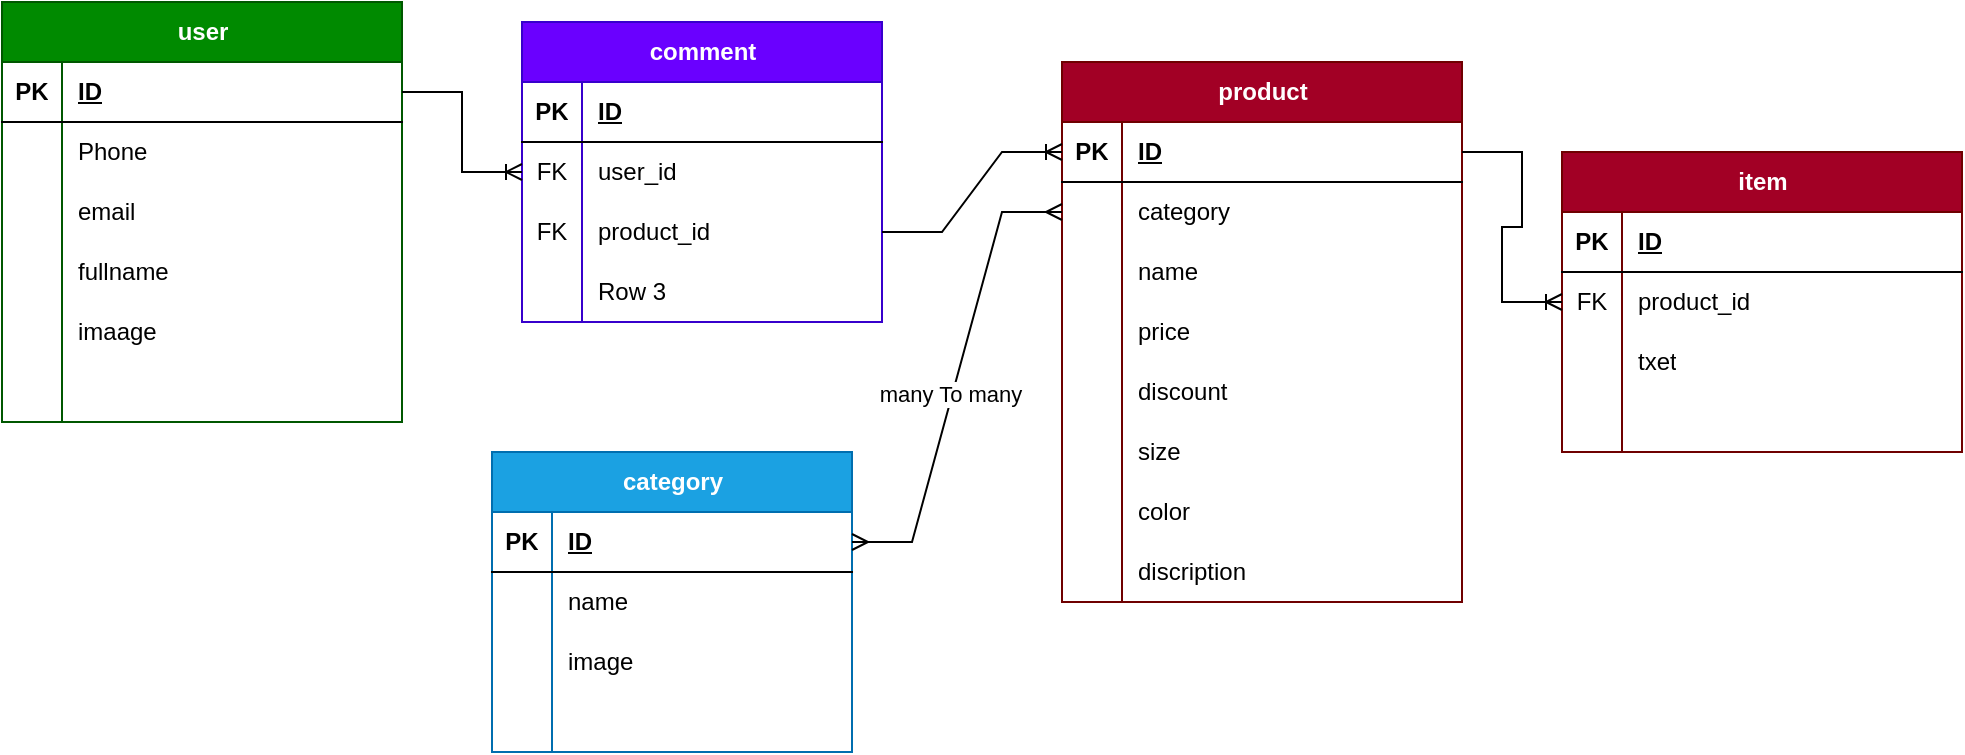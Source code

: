 <mxfile version="21.3.7" type="github">
  <diagram name="Page-1" id="_semj9I0r0QGSMiG7Ew7">
    <mxGraphModel dx="790" dy="708" grid="1" gridSize="10" guides="1" tooltips="1" connect="1" arrows="1" fold="1" page="1" pageScale="1" pageWidth="850" pageHeight="1100" math="0" shadow="0">
      <root>
        <mxCell id="0" />
        <mxCell id="1" parent="0" />
        <mxCell id="1OlKrHcUoRKTb7KUL1Tw-11" value="user" style="shape=table;startSize=30;container=1;collapsible=1;childLayout=tableLayout;fixedRows=1;rowLines=0;fontStyle=1;align=center;resizeLast=1;html=1;fillColor=#008a00;fontColor=#ffffff;strokeColor=#005700;" vertex="1" parent="1">
          <mxGeometry width="200" height="210" as="geometry" />
        </mxCell>
        <mxCell id="1OlKrHcUoRKTb7KUL1Tw-12" value="" style="shape=tableRow;horizontal=0;startSize=0;swimlaneHead=0;swimlaneBody=0;fillColor=none;collapsible=0;dropTarget=0;points=[[0,0.5],[1,0.5]];portConstraint=eastwest;top=0;left=0;right=0;bottom=1;" vertex="1" parent="1OlKrHcUoRKTb7KUL1Tw-11">
          <mxGeometry y="30" width="200" height="30" as="geometry" />
        </mxCell>
        <mxCell id="1OlKrHcUoRKTb7KUL1Tw-13" value="PK" style="shape=partialRectangle;connectable=0;fillColor=none;top=0;left=0;bottom=0;right=0;fontStyle=1;overflow=hidden;whiteSpace=wrap;html=1;" vertex="1" parent="1OlKrHcUoRKTb7KUL1Tw-12">
          <mxGeometry width="30" height="30" as="geometry">
            <mxRectangle width="30" height="30" as="alternateBounds" />
          </mxGeometry>
        </mxCell>
        <mxCell id="1OlKrHcUoRKTb7KUL1Tw-14" value="ID" style="shape=partialRectangle;connectable=0;fillColor=none;top=0;left=0;bottom=0;right=0;align=left;spacingLeft=6;fontStyle=5;overflow=hidden;whiteSpace=wrap;html=1;" vertex="1" parent="1OlKrHcUoRKTb7KUL1Tw-12">
          <mxGeometry x="30" width="170" height="30" as="geometry">
            <mxRectangle width="170" height="30" as="alternateBounds" />
          </mxGeometry>
        </mxCell>
        <mxCell id="1OlKrHcUoRKTb7KUL1Tw-15" value="" style="shape=tableRow;horizontal=0;startSize=0;swimlaneHead=0;swimlaneBody=0;fillColor=none;collapsible=0;dropTarget=0;points=[[0,0.5],[1,0.5]];portConstraint=eastwest;top=0;left=0;right=0;bottom=0;" vertex="1" parent="1OlKrHcUoRKTb7KUL1Tw-11">
          <mxGeometry y="60" width="200" height="30" as="geometry" />
        </mxCell>
        <mxCell id="1OlKrHcUoRKTb7KUL1Tw-16" value="" style="shape=partialRectangle;connectable=0;fillColor=none;top=0;left=0;bottom=0;right=0;editable=1;overflow=hidden;whiteSpace=wrap;html=1;" vertex="1" parent="1OlKrHcUoRKTb7KUL1Tw-15">
          <mxGeometry width="30" height="30" as="geometry">
            <mxRectangle width="30" height="30" as="alternateBounds" />
          </mxGeometry>
        </mxCell>
        <mxCell id="1OlKrHcUoRKTb7KUL1Tw-17" value="Phone" style="shape=partialRectangle;connectable=0;fillColor=none;top=0;left=0;bottom=0;right=0;align=left;spacingLeft=6;overflow=hidden;whiteSpace=wrap;html=1;" vertex="1" parent="1OlKrHcUoRKTb7KUL1Tw-15">
          <mxGeometry x="30" width="170" height="30" as="geometry">
            <mxRectangle width="170" height="30" as="alternateBounds" />
          </mxGeometry>
        </mxCell>
        <mxCell id="1OlKrHcUoRKTb7KUL1Tw-18" value="" style="shape=tableRow;horizontal=0;startSize=0;swimlaneHead=0;swimlaneBody=0;fillColor=none;collapsible=0;dropTarget=0;points=[[0,0.5],[1,0.5]];portConstraint=eastwest;top=0;left=0;right=0;bottom=0;" vertex="1" parent="1OlKrHcUoRKTb7KUL1Tw-11">
          <mxGeometry y="90" width="200" height="30" as="geometry" />
        </mxCell>
        <mxCell id="1OlKrHcUoRKTb7KUL1Tw-19" value="" style="shape=partialRectangle;connectable=0;fillColor=none;top=0;left=0;bottom=0;right=0;editable=1;overflow=hidden;whiteSpace=wrap;html=1;" vertex="1" parent="1OlKrHcUoRKTb7KUL1Tw-18">
          <mxGeometry width="30" height="30" as="geometry">
            <mxRectangle width="30" height="30" as="alternateBounds" />
          </mxGeometry>
        </mxCell>
        <mxCell id="1OlKrHcUoRKTb7KUL1Tw-20" value="email" style="shape=partialRectangle;connectable=0;fillColor=none;top=0;left=0;bottom=0;right=0;align=left;spacingLeft=6;overflow=hidden;whiteSpace=wrap;html=1;" vertex="1" parent="1OlKrHcUoRKTb7KUL1Tw-18">
          <mxGeometry x="30" width="170" height="30" as="geometry">
            <mxRectangle width="170" height="30" as="alternateBounds" />
          </mxGeometry>
        </mxCell>
        <mxCell id="1OlKrHcUoRKTb7KUL1Tw-21" value="" style="shape=tableRow;horizontal=0;startSize=0;swimlaneHead=0;swimlaneBody=0;fillColor=none;collapsible=0;dropTarget=0;points=[[0,0.5],[1,0.5]];portConstraint=eastwest;top=0;left=0;right=0;bottom=0;" vertex="1" parent="1OlKrHcUoRKTb7KUL1Tw-11">
          <mxGeometry y="120" width="200" height="30" as="geometry" />
        </mxCell>
        <mxCell id="1OlKrHcUoRKTb7KUL1Tw-22" value="" style="shape=partialRectangle;connectable=0;fillColor=none;top=0;left=0;bottom=0;right=0;editable=1;overflow=hidden;whiteSpace=wrap;html=1;" vertex="1" parent="1OlKrHcUoRKTb7KUL1Tw-21">
          <mxGeometry width="30" height="30" as="geometry">
            <mxRectangle width="30" height="30" as="alternateBounds" />
          </mxGeometry>
        </mxCell>
        <mxCell id="1OlKrHcUoRKTb7KUL1Tw-23" value="&lt;div&gt;fullname&lt;/div&gt;" style="shape=partialRectangle;connectable=0;fillColor=none;top=0;left=0;bottom=0;right=0;align=left;spacingLeft=6;overflow=hidden;whiteSpace=wrap;html=1;" vertex="1" parent="1OlKrHcUoRKTb7KUL1Tw-21">
          <mxGeometry x="30" width="170" height="30" as="geometry">
            <mxRectangle width="170" height="30" as="alternateBounds" />
          </mxGeometry>
        </mxCell>
        <mxCell id="1OlKrHcUoRKTb7KUL1Tw-24" value="" style="shape=tableRow;horizontal=0;startSize=0;swimlaneHead=0;swimlaneBody=0;fillColor=none;collapsible=0;dropTarget=0;points=[[0,0.5],[1,0.5]];portConstraint=eastwest;top=0;left=0;right=0;bottom=0;" vertex="1" parent="1OlKrHcUoRKTb7KUL1Tw-11">
          <mxGeometry y="150" width="200" height="30" as="geometry" />
        </mxCell>
        <mxCell id="1OlKrHcUoRKTb7KUL1Tw-25" value="" style="shape=partialRectangle;connectable=0;fillColor=none;top=0;left=0;bottom=0;right=0;editable=1;overflow=hidden;whiteSpace=wrap;html=1;" vertex="1" parent="1OlKrHcUoRKTb7KUL1Tw-24">
          <mxGeometry width="30" height="30" as="geometry">
            <mxRectangle width="30" height="30" as="alternateBounds" />
          </mxGeometry>
        </mxCell>
        <mxCell id="1OlKrHcUoRKTb7KUL1Tw-26" value="imaage" style="shape=partialRectangle;connectable=0;fillColor=none;top=0;left=0;bottom=0;right=0;align=left;spacingLeft=6;overflow=hidden;whiteSpace=wrap;html=1;" vertex="1" parent="1OlKrHcUoRKTb7KUL1Tw-24">
          <mxGeometry x="30" width="170" height="30" as="geometry">
            <mxRectangle width="170" height="30" as="alternateBounds" />
          </mxGeometry>
        </mxCell>
        <mxCell id="1OlKrHcUoRKTb7KUL1Tw-27" value="" style="shape=tableRow;horizontal=0;startSize=0;swimlaneHead=0;swimlaneBody=0;fillColor=none;collapsible=0;dropTarget=0;points=[[0,0.5],[1,0.5]];portConstraint=eastwest;top=0;left=0;right=0;bottom=0;" vertex="1" parent="1OlKrHcUoRKTb7KUL1Tw-11">
          <mxGeometry y="180" width="200" height="30" as="geometry" />
        </mxCell>
        <mxCell id="1OlKrHcUoRKTb7KUL1Tw-28" value="" style="shape=partialRectangle;connectable=0;fillColor=none;top=0;left=0;bottom=0;right=0;editable=1;overflow=hidden;whiteSpace=wrap;html=1;" vertex="1" parent="1OlKrHcUoRKTb7KUL1Tw-27">
          <mxGeometry width="30" height="30" as="geometry">
            <mxRectangle width="30" height="30" as="alternateBounds" />
          </mxGeometry>
        </mxCell>
        <mxCell id="1OlKrHcUoRKTb7KUL1Tw-29" value="" style="shape=partialRectangle;connectable=0;fillColor=none;top=0;left=0;bottom=0;right=0;align=left;spacingLeft=6;overflow=hidden;whiteSpace=wrap;html=1;" vertex="1" parent="1OlKrHcUoRKTb7KUL1Tw-27">
          <mxGeometry x="30" width="170" height="30" as="geometry">
            <mxRectangle width="170" height="30" as="alternateBounds" />
          </mxGeometry>
        </mxCell>
        <mxCell id="1OlKrHcUoRKTb7KUL1Tw-31" value="product" style="shape=table;startSize=30;container=1;collapsible=1;childLayout=tableLayout;fixedRows=1;rowLines=0;fontStyle=1;align=center;resizeLast=1;html=1;fillColor=#a20025;fontColor=#ffffff;strokeColor=#6F0000;" vertex="1" parent="1">
          <mxGeometry x="530" y="30" width="200" height="270" as="geometry" />
        </mxCell>
        <mxCell id="1OlKrHcUoRKTb7KUL1Tw-32" value="" style="shape=tableRow;horizontal=0;startSize=0;swimlaneHead=0;swimlaneBody=0;fillColor=none;collapsible=0;dropTarget=0;points=[[0,0.5],[1,0.5]];portConstraint=eastwest;top=0;left=0;right=0;bottom=1;" vertex="1" parent="1OlKrHcUoRKTb7KUL1Tw-31">
          <mxGeometry y="30" width="200" height="30" as="geometry" />
        </mxCell>
        <mxCell id="1OlKrHcUoRKTb7KUL1Tw-33" value="PK" style="shape=partialRectangle;connectable=0;fillColor=none;top=0;left=0;bottom=0;right=0;fontStyle=1;overflow=hidden;whiteSpace=wrap;html=1;" vertex="1" parent="1OlKrHcUoRKTb7KUL1Tw-32">
          <mxGeometry width="30" height="30" as="geometry">
            <mxRectangle width="30" height="30" as="alternateBounds" />
          </mxGeometry>
        </mxCell>
        <mxCell id="1OlKrHcUoRKTb7KUL1Tw-34" value="ID" style="shape=partialRectangle;connectable=0;fillColor=none;top=0;left=0;bottom=0;right=0;align=left;spacingLeft=6;fontStyle=5;overflow=hidden;whiteSpace=wrap;html=1;" vertex="1" parent="1OlKrHcUoRKTb7KUL1Tw-32">
          <mxGeometry x="30" width="170" height="30" as="geometry">
            <mxRectangle width="170" height="30" as="alternateBounds" />
          </mxGeometry>
        </mxCell>
        <mxCell id="1OlKrHcUoRKTb7KUL1Tw-116" value="" style="shape=tableRow;horizontal=0;startSize=0;swimlaneHead=0;swimlaneBody=0;fillColor=none;collapsible=0;dropTarget=0;points=[[0,0.5],[1,0.5]];portConstraint=eastwest;top=0;left=0;right=0;bottom=0;" vertex="1" parent="1OlKrHcUoRKTb7KUL1Tw-31">
          <mxGeometry y="60" width="200" height="30" as="geometry" />
        </mxCell>
        <mxCell id="1OlKrHcUoRKTb7KUL1Tw-117" value="" style="shape=partialRectangle;connectable=0;fillColor=none;top=0;left=0;bottom=0;right=0;editable=1;overflow=hidden;whiteSpace=wrap;html=1;" vertex="1" parent="1OlKrHcUoRKTb7KUL1Tw-116">
          <mxGeometry width="30" height="30" as="geometry">
            <mxRectangle width="30" height="30" as="alternateBounds" />
          </mxGeometry>
        </mxCell>
        <mxCell id="1OlKrHcUoRKTb7KUL1Tw-118" value="&lt;div&gt;category&lt;/div&gt;" style="shape=partialRectangle;connectable=0;fillColor=none;top=0;left=0;bottom=0;right=0;align=left;spacingLeft=6;overflow=hidden;whiteSpace=wrap;html=1;" vertex="1" parent="1OlKrHcUoRKTb7KUL1Tw-116">
          <mxGeometry x="30" width="170" height="30" as="geometry">
            <mxRectangle width="170" height="30" as="alternateBounds" />
          </mxGeometry>
        </mxCell>
        <mxCell id="1OlKrHcUoRKTb7KUL1Tw-35" value="" style="shape=tableRow;horizontal=0;startSize=0;swimlaneHead=0;swimlaneBody=0;fillColor=none;collapsible=0;dropTarget=0;points=[[0,0.5],[1,0.5]];portConstraint=eastwest;top=0;left=0;right=0;bottom=0;" vertex="1" parent="1OlKrHcUoRKTb7KUL1Tw-31">
          <mxGeometry y="90" width="200" height="30" as="geometry" />
        </mxCell>
        <mxCell id="1OlKrHcUoRKTb7KUL1Tw-36" value="" style="shape=partialRectangle;connectable=0;fillColor=none;top=0;left=0;bottom=0;right=0;editable=1;overflow=hidden;whiteSpace=wrap;html=1;" vertex="1" parent="1OlKrHcUoRKTb7KUL1Tw-35">
          <mxGeometry width="30" height="30" as="geometry">
            <mxRectangle width="30" height="30" as="alternateBounds" />
          </mxGeometry>
        </mxCell>
        <mxCell id="1OlKrHcUoRKTb7KUL1Tw-37" value="name" style="shape=partialRectangle;connectable=0;fillColor=none;top=0;left=0;bottom=0;right=0;align=left;spacingLeft=6;overflow=hidden;whiteSpace=wrap;html=1;" vertex="1" parent="1OlKrHcUoRKTb7KUL1Tw-35">
          <mxGeometry x="30" width="170" height="30" as="geometry">
            <mxRectangle width="170" height="30" as="alternateBounds" />
          </mxGeometry>
        </mxCell>
        <mxCell id="1OlKrHcUoRKTb7KUL1Tw-38" value="" style="shape=tableRow;horizontal=0;startSize=0;swimlaneHead=0;swimlaneBody=0;fillColor=none;collapsible=0;dropTarget=0;points=[[0,0.5],[1,0.5]];portConstraint=eastwest;top=0;left=0;right=0;bottom=0;" vertex="1" parent="1OlKrHcUoRKTb7KUL1Tw-31">
          <mxGeometry y="120" width="200" height="30" as="geometry" />
        </mxCell>
        <mxCell id="1OlKrHcUoRKTb7KUL1Tw-39" value="" style="shape=partialRectangle;connectable=0;fillColor=none;top=0;left=0;bottom=0;right=0;editable=1;overflow=hidden;whiteSpace=wrap;html=1;" vertex="1" parent="1OlKrHcUoRKTb7KUL1Tw-38">
          <mxGeometry width="30" height="30" as="geometry">
            <mxRectangle width="30" height="30" as="alternateBounds" />
          </mxGeometry>
        </mxCell>
        <mxCell id="1OlKrHcUoRKTb7KUL1Tw-40" value="price" style="shape=partialRectangle;connectable=0;fillColor=none;top=0;left=0;bottom=0;right=0;align=left;spacingLeft=6;overflow=hidden;whiteSpace=wrap;html=1;" vertex="1" parent="1OlKrHcUoRKTb7KUL1Tw-38">
          <mxGeometry x="30" width="170" height="30" as="geometry">
            <mxRectangle width="170" height="30" as="alternateBounds" />
          </mxGeometry>
        </mxCell>
        <mxCell id="1OlKrHcUoRKTb7KUL1Tw-47" value="" style="shape=tableRow;horizontal=0;startSize=0;swimlaneHead=0;swimlaneBody=0;fillColor=none;collapsible=0;dropTarget=0;points=[[0,0.5],[1,0.5]];portConstraint=eastwest;top=0;left=0;right=0;bottom=0;" vertex="1" parent="1OlKrHcUoRKTb7KUL1Tw-31">
          <mxGeometry y="150" width="200" height="30" as="geometry" />
        </mxCell>
        <mxCell id="1OlKrHcUoRKTb7KUL1Tw-48" value="" style="shape=partialRectangle;connectable=0;fillColor=none;top=0;left=0;bottom=0;right=0;editable=1;overflow=hidden;whiteSpace=wrap;html=1;" vertex="1" parent="1OlKrHcUoRKTb7KUL1Tw-47">
          <mxGeometry width="30" height="30" as="geometry">
            <mxRectangle width="30" height="30" as="alternateBounds" />
          </mxGeometry>
        </mxCell>
        <mxCell id="1OlKrHcUoRKTb7KUL1Tw-49" value="discount" style="shape=partialRectangle;connectable=0;fillColor=none;top=0;left=0;bottom=0;right=0;align=left;spacingLeft=6;overflow=hidden;whiteSpace=wrap;html=1;" vertex="1" parent="1OlKrHcUoRKTb7KUL1Tw-47">
          <mxGeometry x="30" width="170" height="30" as="geometry">
            <mxRectangle width="170" height="30" as="alternateBounds" />
          </mxGeometry>
        </mxCell>
        <mxCell id="1OlKrHcUoRKTb7KUL1Tw-41" value="" style="shape=tableRow;horizontal=0;startSize=0;swimlaneHead=0;swimlaneBody=0;fillColor=none;collapsible=0;dropTarget=0;points=[[0,0.5],[1,0.5]];portConstraint=eastwest;top=0;left=0;right=0;bottom=0;" vertex="1" parent="1OlKrHcUoRKTb7KUL1Tw-31">
          <mxGeometry y="180" width="200" height="30" as="geometry" />
        </mxCell>
        <mxCell id="1OlKrHcUoRKTb7KUL1Tw-42" value="" style="shape=partialRectangle;connectable=0;fillColor=none;top=0;left=0;bottom=0;right=0;editable=1;overflow=hidden;whiteSpace=wrap;html=1;" vertex="1" parent="1OlKrHcUoRKTb7KUL1Tw-41">
          <mxGeometry width="30" height="30" as="geometry">
            <mxRectangle width="30" height="30" as="alternateBounds" />
          </mxGeometry>
        </mxCell>
        <mxCell id="1OlKrHcUoRKTb7KUL1Tw-43" value="size" style="shape=partialRectangle;connectable=0;fillColor=none;top=0;left=0;bottom=0;right=0;align=left;spacingLeft=6;overflow=hidden;whiteSpace=wrap;html=1;" vertex="1" parent="1OlKrHcUoRKTb7KUL1Tw-41">
          <mxGeometry x="30" width="170" height="30" as="geometry">
            <mxRectangle width="170" height="30" as="alternateBounds" />
          </mxGeometry>
        </mxCell>
        <mxCell id="1OlKrHcUoRKTb7KUL1Tw-44" value="" style="shape=tableRow;horizontal=0;startSize=0;swimlaneHead=0;swimlaneBody=0;fillColor=none;collapsible=0;dropTarget=0;points=[[0,0.5],[1,0.5]];portConstraint=eastwest;top=0;left=0;right=0;bottom=0;" vertex="1" parent="1OlKrHcUoRKTb7KUL1Tw-31">
          <mxGeometry y="210" width="200" height="30" as="geometry" />
        </mxCell>
        <mxCell id="1OlKrHcUoRKTb7KUL1Tw-45" value="" style="shape=partialRectangle;connectable=0;fillColor=none;top=0;left=0;bottom=0;right=0;editable=1;overflow=hidden;whiteSpace=wrap;html=1;" vertex="1" parent="1OlKrHcUoRKTb7KUL1Tw-44">
          <mxGeometry width="30" height="30" as="geometry">
            <mxRectangle width="30" height="30" as="alternateBounds" />
          </mxGeometry>
        </mxCell>
        <mxCell id="1OlKrHcUoRKTb7KUL1Tw-46" value="color" style="shape=partialRectangle;connectable=0;fillColor=none;top=0;left=0;bottom=0;right=0;align=left;spacingLeft=6;overflow=hidden;whiteSpace=wrap;html=1;" vertex="1" parent="1OlKrHcUoRKTb7KUL1Tw-44">
          <mxGeometry x="30" width="170" height="30" as="geometry">
            <mxRectangle width="170" height="30" as="alternateBounds" />
          </mxGeometry>
        </mxCell>
        <mxCell id="1OlKrHcUoRKTb7KUL1Tw-69" value="" style="shape=tableRow;horizontal=0;startSize=0;swimlaneHead=0;swimlaneBody=0;fillColor=none;collapsible=0;dropTarget=0;points=[[0,0.5],[1,0.5]];portConstraint=eastwest;top=0;left=0;right=0;bottom=0;" vertex="1" parent="1OlKrHcUoRKTb7KUL1Tw-31">
          <mxGeometry y="240" width="200" height="30" as="geometry" />
        </mxCell>
        <mxCell id="1OlKrHcUoRKTb7KUL1Tw-70" value="" style="shape=partialRectangle;connectable=0;fillColor=none;top=0;left=0;bottom=0;right=0;editable=1;overflow=hidden;whiteSpace=wrap;html=1;" vertex="1" parent="1OlKrHcUoRKTb7KUL1Tw-69">
          <mxGeometry width="30" height="30" as="geometry">
            <mxRectangle width="30" height="30" as="alternateBounds" />
          </mxGeometry>
        </mxCell>
        <mxCell id="1OlKrHcUoRKTb7KUL1Tw-71" value="discription" style="shape=partialRectangle;connectable=0;fillColor=none;top=0;left=0;bottom=0;right=0;align=left;spacingLeft=6;overflow=hidden;whiteSpace=wrap;html=1;" vertex="1" parent="1OlKrHcUoRKTb7KUL1Tw-69">
          <mxGeometry x="30" width="170" height="30" as="geometry">
            <mxRectangle width="170" height="30" as="alternateBounds" />
          </mxGeometry>
        </mxCell>
        <mxCell id="1OlKrHcUoRKTb7KUL1Tw-72" value="item" style="shape=table;startSize=30;container=1;collapsible=1;childLayout=tableLayout;fixedRows=1;rowLines=0;fontStyle=1;align=center;resizeLast=1;html=1;fillColor=#a20025;fontColor=#ffffff;strokeColor=#6F0000;" vertex="1" parent="1">
          <mxGeometry x="780" y="75" width="200" height="150" as="geometry" />
        </mxCell>
        <mxCell id="1OlKrHcUoRKTb7KUL1Tw-73" value="" style="shape=tableRow;horizontal=0;startSize=0;swimlaneHead=0;swimlaneBody=0;fillColor=none;collapsible=0;dropTarget=0;points=[[0,0.5],[1,0.5]];portConstraint=eastwest;top=0;left=0;right=0;bottom=1;" vertex="1" parent="1OlKrHcUoRKTb7KUL1Tw-72">
          <mxGeometry y="30" width="200" height="30" as="geometry" />
        </mxCell>
        <mxCell id="1OlKrHcUoRKTb7KUL1Tw-74" value="PK" style="shape=partialRectangle;connectable=0;fillColor=none;top=0;left=0;bottom=0;right=0;fontStyle=1;overflow=hidden;whiteSpace=wrap;html=1;" vertex="1" parent="1OlKrHcUoRKTb7KUL1Tw-73">
          <mxGeometry width="30" height="30" as="geometry">
            <mxRectangle width="30" height="30" as="alternateBounds" />
          </mxGeometry>
        </mxCell>
        <mxCell id="1OlKrHcUoRKTb7KUL1Tw-75" value="ID" style="shape=partialRectangle;connectable=0;fillColor=none;top=0;left=0;bottom=0;right=0;align=left;spacingLeft=6;fontStyle=5;overflow=hidden;whiteSpace=wrap;html=1;" vertex="1" parent="1OlKrHcUoRKTb7KUL1Tw-73">
          <mxGeometry x="30" width="170" height="30" as="geometry">
            <mxRectangle width="170" height="30" as="alternateBounds" />
          </mxGeometry>
        </mxCell>
        <mxCell id="1OlKrHcUoRKTb7KUL1Tw-76" value="" style="shape=tableRow;horizontal=0;startSize=0;swimlaneHead=0;swimlaneBody=0;fillColor=none;collapsible=0;dropTarget=0;points=[[0,0.5],[1,0.5]];portConstraint=eastwest;top=0;left=0;right=0;bottom=0;" vertex="1" parent="1OlKrHcUoRKTb7KUL1Tw-72">
          <mxGeometry y="60" width="200" height="30" as="geometry" />
        </mxCell>
        <mxCell id="1OlKrHcUoRKTb7KUL1Tw-77" value="FK" style="shape=partialRectangle;connectable=0;fillColor=none;top=0;left=0;bottom=0;right=0;editable=1;overflow=hidden;whiteSpace=wrap;html=1;" vertex="1" parent="1OlKrHcUoRKTb7KUL1Tw-76">
          <mxGeometry width="30" height="30" as="geometry">
            <mxRectangle width="30" height="30" as="alternateBounds" />
          </mxGeometry>
        </mxCell>
        <mxCell id="1OlKrHcUoRKTb7KUL1Tw-78" value="product_id" style="shape=partialRectangle;connectable=0;fillColor=none;top=0;left=0;bottom=0;right=0;align=left;spacingLeft=6;overflow=hidden;whiteSpace=wrap;html=1;" vertex="1" parent="1OlKrHcUoRKTb7KUL1Tw-76">
          <mxGeometry x="30" width="170" height="30" as="geometry">
            <mxRectangle width="170" height="30" as="alternateBounds" />
          </mxGeometry>
        </mxCell>
        <mxCell id="1OlKrHcUoRKTb7KUL1Tw-79" value="" style="shape=tableRow;horizontal=0;startSize=0;swimlaneHead=0;swimlaneBody=0;fillColor=none;collapsible=0;dropTarget=0;points=[[0,0.5],[1,0.5]];portConstraint=eastwest;top=0;left=0;right=0;bottom=0;" vertex="1" parent="1OlKrHcUoRKTb7KUL1Tw-72">
          <mxGeometry y="90" width="200" height="30" as="geometry" />
        </mxCell>
        <mxCell id="1OlKrHcUoRKTb7KUL1Tw-80" value="" style="shape=partialRectangle;connectable=0;fillColor=none;top=0;left=0;bottom=0;right=0;editable=1;overflow=hidden;whiteSpace=wrap;html=1;" vertex="1" parent="1OlKrHcUoRKTb7KUL1Tw-79">
          <mxGeometry width="30" height="30" as="geometry">
            <mxRectangle width="30" height="30" as="alternateBounds" />
          </mxGeometry>
        </mxCell>
        <mxCell id="1OlKrHcUoRKTb7KUL1Tw-81" value="&lt;div&gt;txet&lt;/div&gt;" style="shape=partialRectangle;connectable=0;fillColor=none;top=0;left=0;bottom=0;right=0;align=left;spacingLeft=6;overflow=hidden;whiteSpace=wrap;html=1;" vertex="1" parent="1OlKrHcUoRKTb7KUL1Tw-79">
          <mxGeometry x="30" width="170" height="30" as="geometry">
            <mxRectangle width="170" height="30" as="alternateBounds" />
          </mxGeometry>
        </mxCell>
        <mxCell id="1OlKrHcUoRKTb7KUL1Tw-82" value="" style="shape=tableRow;horizontal=0;startSize=0;swimlaneHead=0;swimlaneBody=0;fillColor=none;collapsible=0;dropTarget=0;points=[[0,0.5],[1,0.5]];portConstraint=eastwest;top=0;left=0;right=0;bottom=0;" vertex="1" parent="1OlKrHcUoRKTb7KUL1Tw-72">
          <mxGeometry y="120" width="200" height="30" as="geometry" />
        </mxCell>
        <mxCell id="1OlKrHcUoRKTb7KUL1Tw-83" value="" style="shape=partialRectangle;connectable=0;fillColor=none;top=0;left=0;bottom=0;right=0;editable=1;overflow=hidden;whiteSpace=wrap;html=1;" vertex="1" parent="1OlKrHcUoRKTb7KUL1Tw-82">
          <mxGeometry width="30" height="30" as="geometry">
            <mxRectangle width="30" height="30" as="alternateBounds" />
          </mxGeometry>
        </mxCell>
        <mxCell id="1OlKrHcUoRKTb7KUL1Tw-84" value="" style="shape=partialRectangle;connectable=0;fillColor=none;top=0;left=0;bottom=0;right=0;align=left;spacingLeft=6;overflow=hidden;whiteSpace=wrap;html=1;" vertex="1" parent="1OlKrHcUoRKTb7KUL1Tw-82">
          <mxGeometry x="30" width="170" height="30" as="geometry">
            <mxRectangle width="170" height="30" as="alternateBounds" />
          </mxGeometry>
        </mxCell>
        <mxCell id="1OlKrHcUoRKTb7KUL1Tw-85" value="" style="edgeStyle=entityRelationEdgeStyle;fontSize=12;html=1;endArrow=ERoneToMany;rounded=0;entryX=0;entryY=0.5;entryDx=0;entryDy=0;exitX=1;exitY=0.5;exitDx=0;exitDy=0;" edge="1" parent="1" source="1OlKrHcUoRKTb7KUL1Tw-32" target="1OlKrHcUoRKTb7KUL1Tw-76">
          <mxGeometry width="100" height="100" relative="1" as="geometry">
            <mxPoint x="450" y="380" as="sourcePoint" />
            <mxPoint x="550" y="280" as="targetPoint" />
          </mxGeometry>
        </mxCell>
        <mxCell id="1OlKrHcUoRKTb7KUL1Tw-88" value="&lt;div&gt;comment&lt;/div&gt;" style="shape=table;startSize=30;container=1;collapsible=1;childLayout=tableLayout;fixedRows=1;rowLines=0;fontStyle=1;align=center;resizeLast=1;html=1;fillColor=#6a00ff;fontColor=#ffffff;strokeColor=#3700CC;" vertex="1" parent="1">
          <mxGeometry x="260" y="10" width="180" height="150" as="geometry" />
        </mxCell>
        <mxCell id="1OlKrHcUoRKTb7KUL1Tw-89" value="" style="shape=tableRow;horizontal=0;startSize=0;swimlaneHead=0;swimlaneBody=0;fillColor=none;collapsible=0;dropTarget=0;points=[[0,0.5],[1,0.5]];portConstraint=eastwest;top=0;left=0;right=0;bottom=1;" vertex="1" parent="1OlKrHcUoRKTb7KUL1Tw-88">
          <mxGeometry y="30" width="180" height="30" as="geometry" />
        </mxCell>
        <mxCell id="1OlKrHcUoRKTb7KUL1Tw-90" value="PK" style="shape=partialRectangle;connectable=0;fillColor=none;top=0;left=0;bottom=0;right=0;fontStyle=1;overflow=hidden;whiteSpace=wrap;html=1;" vertex="1" parent="1OlKrHcUoRKTb7KUL1Tw-89">
          <mxGeometry width="30" height="30" as="geometry">
            <mxRectangle width="30" height="30" as="alternateBounds" />
          </mxGeometry>
        </mxCell>
        <mxCell id="1OlKrHcUoRKTb7KUL1Tw-91" value="ID" style="shape=partialRectangle;connectable=0;fillColor=none;top=0;left=0;bottom=0;right=0;align=left;spacingLeft=6;fontStyle=5;overflow=hidden;whiteSpace=wrap;html=1;" vertex="1" parent="1OlKrHcUoRKTb7KUL1Tw-89">
          <mxGeometry x="30" width="150" height="30" as="geometry">
            <mxRectangle width="150" height="30" as="alternateBounds" />
          </mxGeometry>
        </mxCell>
        <mxCell id="1OlKrHcUoRKTb7KUL1Tw-92" value="" style="shape=tableRow;horizontal=0;startSize=0;swimlaneHead=0;swimlaneBody=0;fillColor=none;collapsible=0;dropTarget=0;points=[[0,0.5],[1,0.5]];portConstraint=eastwest;top=0;left=0;right=0;bottom=0;" vertex="1" parent="1OlKrHcUoRKTb7KUL1Tw-88">
          <mxGeometry y="60" width="180" height="30" as="geometry" />
        </mxCell>
        <mxCell id="1OlKrHcUoRKTb7KUL1Tw-93" value="FK" style="shape=partialRectangle;connectable=0;fillColor=none;top=0;left=0;bottom=0;right=0;editable=1;overflow=hidden;whiteSpace=wrap;html=1;" vertex="1" parent="1OlKrHcUoRKTb7KUL1Tw-92">
          <mxGeometry width="30" height="30" as="geometry">
            <mxRectangle width="30" height="30" as="alternateBounds" />
          </mxGeometry>
        </mxCell>
        <mxCell id="1OlKrHcUoRKTb7KUL1Tw-94" value="user_id" style="shape=partialRectangle;connectable=0;fillColor=none;top=0;left=0;bottom=0;right=0;align=left;spacingLeft=6;overflow=hidden;whiteSpace=wrap;html=1;" vertex="1" parent="1OlKrHcUoRKTb7KUL1Tw-92">
          <mxGeometry x="30" width="150" height="30" as="geometry">
            <mxRectangle width="150" height="30" as="alternateBounds" />
          </mxGeometry>
        </mxCell>
        <mxCell id="1OlKrHcUoRKTb7KUL1Tw-95" value="" style="shape=tableRow;horizontal=0;startSize=0;swimlaneHead=0;swimlaneBody=0;fillColor=none;collapsible=0;dropTarget=0;points=[[0,0.5],[1,0.5]];portConstraint=eastwest;top=0;left=0;right=0;bottom=0;" vertex="1" parent="1OlKrHcUoRKTb7KUL1Tw-88">
          <mxGeometry y="90" width="180" height="30" as="geometry" />
        </mxCell>
        <mxCell id="1OlKrHcUoRKTb7KUL1Tw-96" value="FK" style="shape=partialRectangle;connectable=0;fillColor=none;top=0;left=0;bottom=0;right=0;editable=1;overflow=hidden;whiteSpace=wrap;html=1;" vertex="1" parent="1OlKrHcUoRKTb7KUL1Tw-95">
          <mxGeometry width="30" height="30" as="geometry">
            <mxRectangle width="30" height="30" as="alternateBounds" />
          </mxGeometry>
        </mxCell>
        <mxCell id="1OlKrHcUoRKTb7KUL1Tw-97" value="&lt;div&gt;product_id&lt;/div&gt;" style="shape=partialRectangle;connectable=0;fillColor=none;top=0;left=0;bottom=0;right=0;align=left;spacingLeft=6;overflow=hidden;whiteSpace=wrap;html=1;" vertex="1" parent="1OlKrHcUoRKTb7KUL1Tw-95">
          <mxGeometry x="30" width="150" height="30" as="geometry">
            <mxRectangle width="150" height="30" as="alternateBounds" />
          </mxGeometry>
        </mxCell>
        <mxCell id="1OlKrHcUoRKTb7KUL1Tw-98" value="" style="shape=tableRow;horizontal=0;startSize=0;swimlaneHead=0;swimlaneBody=0;fillColor=none;collapsible=0;dropTarget=0;points=[[0,0.5],[1,0.5]];portConstraint=eastwest;top=0;left=0;right=0;bottom=0;" vertex="1" parent="1OlKrHcUoRKTb7KUL1Tw-88">
          <mxGeometry y="120" width="180" height="30" as="geometry" />
        </mxCell>
        <mxCell id="1OlKrHcUoRKTb7KUL1Tw-99" value="" style="shape=partialRectangle;connectable=0;fillColor=none;top=0;left=0;bottom=0;right=0;editable=1;overflow=hidden;whiteSpace=wrap;html=1;" vertex="1" parent="1OlKrHcUoRKTb7KUL1Tw-98">
          <mxGeometry width="30" height="30" as="geometry">
            <mxRectangle width="30" height="30" as="alternateBounds" />
          </mxGeometry>
        </mxCell>
        <mxCell id="1OlKrHcUoRKTb7KUL1Tw-100" value="Row 3" style="shape=partialRectangle;connectable=0;fillColor=none;top=0;left=0;bottom=0;right=0;align=left;spacingLeft=6;overflow=hidden;whiteSpace=wrap;html=1;" vertex="1" parent="1OlKrHcUoRKTb7KUL1Tw-98">
          <mxGeometry x="30" width="150" height="30" as="geometry">
            <mxRectangle width="150" height="30" as="alternateBounds" />
          </mxGeometry>
        </mxCell>
        <mxCell id="1OlKrHcUoRKTb7KUL1Tw-101" value="" style="edgeStyle=entityRelationEdgeStyle;fontSize=12;html=1;endArrow=ERoneToMany;rounded=0;exitX=1;exitY=0.5;exitDx=0;exitDy=0;entryX=0;entryY=0.5;entryDx=0;entryDy=0;" edge="1" parent="1" source="1OlKrHcUoRKTb7KUL1Tw-12" target="1OlKrHcUoRKTb7KUL1Tw-88">
          <mxGeometry width="100" height="100" relative="1" as="geometry">
            <mxPoint x="230" y="10" as="sourcePoint" />
            <mxPoint x="40" y="350" as="targetPoint" />
          </mxGeometry>
        </mxCell>
        <mxCell id="1OlKrHcUoRKTb7KUL1Tw-102" value="" style="edgeStyle=entityRelationEdgeStyle;fontSize=12;html=1;endArrow=ERoneToMany;rounded=0;entryX=0;entryY=0.5;entryDx=0;entryDy=0;" edge="1" parent="1" source="1OlKrHcUoRKTb7KUL1Tw-95" target="1OlKrHcUoRKTb7KUL1Tw-32">
          <mxGeometry width="100" height="100" relative="1" as="geometry">
            <mxPoint x="540" y="410" as="sourcePoint" />
            <mxPoint x="560" y="280" as="targetPoint" />
          </mxGeometry>
        </mxCell>
        <mxCell id="1OlKrHcUoRKTb7KUL1Tw-103" value="category" style="shape=table;startSize=30;container=1;collapsible=1;childLayout=tableLayout;fixedRows=1;rowLines=0;fontStyle=1;align=center;resizeLast=1;html=1;fillColor=#1ba1e2;fontColor=#ffffff;strokeColor=#006EAF;" vertex="1" parent="1">
          <mxGeometry x="245" y="225" width="180" height="150" as="geometry" />
        </mxCell>
        <mxCell id="1OlKrHcUoRKTb7KUL1Tw-104" value="" style="shape=tableRow;horizontal=0;startSize=0;swimlaneHead=0;swimlaneBody=0;fillColor=none;collapsible=0;dropTarget=0;points=[[0,0.5],[1,0.5]];portConstraint=eastwest;top=0;left=0;right=0;bottom=1;" vertex="1" parent="1OlKrHcUoRKTb7KUL1Tw-103">
          <mxGeometry y="30" width="180" height="30" as="geometry" />
        </mxCell>
        <mxCell id="1OlKrHcUoRKTb7KUL1Tw-105" value="PK" style="shape=partialRectangle;connectable=0;fillColor=none;top=0;left=0;bottom=0;right=0;fontStyle=1;overflow=hidden;whiteSpace=wrap;html=1;" vertex="1" parent="1OlKrHcUoRKTb7KUL1Tw-104">
          <mxGeometry width="30" height="30" as="geometry">
            <mxRectangle width="30" height="30" as="alternateBounds" />
          </mxGeometry>
        </mxCell>
        <mxCell id="1OlKrHcUoRKTb7KUL1Tw-106" value="ID" style="shape=partialRectangle;connectable=0;fillColor=none;top=0;left=0;bottom=0;right=0;align=left;spacingLeft=6;fontStyle=5;overflow=hidden;whiteSpace=wrap;html=1;" vertex="1" parent="1OlKrHcUoRKTb7KUL1Tw-104">
          <mxGeometry x="30" width="150" height="30" as="geometry">
            <mxRectangle width="150" height="30" as="alternateBounds" />
          </mxGeometry>
        </mxCell>
        <mxCell id="1OlKrHcUoRKTb7KUL1Tw-107" value="" style="shape=tableRow;horizontal=0;startSize=0;swimlaneHead=0;swimlaneBody=0;fillColor=none;collapsible=0;dropTarget=0;points=[[0,0.5],[1,0.5]];portConstraint=eastwest;top=0;left=0;right=0;bottom=0;" vertex="1" parent="1OlKrHcUoRKTb7KUL1Tw-103">
          <mxGeometry y="60" width="180" height="30" as="geometry" />
        </mxCell>
        <mxCell id="1OlKrHcUoRKTb7KUL1Tw-108" value="" style="shape=partialRectangle;connectable=0;fillColor=none;top=0;left=0;bottom=0;right=0;editable=1;overflow=hidden;whiteSpace=wrap;html=1;" vertex="1" parent="1OlKrHcUoRKTb7KUL1Tw-107">
          <mxGeometry width="30" height="30" as="geometry">
            <mxRectangle width="30" height="30" as="alternateBounds" />
          </mxGeometry>
        </mxCell>
        <mxCell id="1OlKrHcUoRKTb7KUL1Tw-109" value="name" style="shape=partialRectangle;connectable=0;fillColor=none;top=0;left=0;bottom=0;right=0;align=left;spacingLeft=6;overflow=hidden;whiteSpace=wrap;html=1;" vertex="1" parent="1OlKrHcUoRKTb7KUL1Tw-107">
          <mxGeometry x="30" width="150" height="30" as="geometry">
            <mxRectangle width="150" height="30" as="alternateBounds" />
          </mxGeometry>
        </mxCell>
        <mxCell id="1OlKrHcUoRKTb7KUL1Tw-110" value="" style="shape=tableRow;horizontal=0;startSize=0;swimlaneHead=0;swimlaneBody=0;fillColor=none;collapsible=0;dropTarget=0;points=[[0,0.5],[1,0.5]];portConstraint=eastwest;top=0;left=0;right=0;bottom=0;" vertex="1" parent="1OlKrHcUoRKTb7KUL1Tw-103">
          <mxGeometry y="90" width="180" height="30" as="geometry" />
        </mxCell>
        <mxCell id="1OlKrHcUoRKTb7KUL1Tw-111" value="" style="shape=partialRectangle;connectable=0;fillColor=none;top=0;left=0;bottom=0;right=0;editable=1;overflow=hidden;whiteSpace=wrap;html=1;" vertex="1" parent="1OlKrHcUoRKTb7KUL1Tw-110">
          <mxGeometry width="30" height="30" as="geometry">
            <mxRectangle width="30" height="30" as="alternateBounds" />
          </mxGeometry>
        </mxCell>
        <mxCell id="1OlKrHcUoRKTb7KUL1Tw-112" value="image" style="shape=partialRectangle;connectable=0;fillColor=none;top=0;left=0;bottom=0;right=0;align=left;spacingLeft=6;overflow=hidden;whiteSpace=wrap;html=1;" vertex="1" parent="1OlKrHcUoRKTb7KUL1Tw-110">
          <mxGeometry x="30" width="150" height="30" as="geometry">
            <mxRectangle width="150" height="30" as="alternateBounds" />
          </mxGeometry>
        </mxCell>
        <mxCell id="1OlKrHcUoRKTb7KUL1Tw-113" value="" style="shape=tableRow;horizontal=0;startSize=0;swimlaneHead=0;swimlaneBody=0;fillColor=none;collapsible=0;dropTarget=0;points=[[0,0.5],[1,0.5]];portConstraint=eastwest;top=0;left=0;right=0;bottom=0;" vertex="1" parent="1OlKrHcUoRKTb7KUL1Tw-103">
          <mxGeometry y="120" width="180" height="30" as="geometry" />
        </mxCell>
        <mxCell id="1OlKrHcUoRKTb7KUL1Tw-114" value="" style="shape=partialRectangle;connectable=0;fillColor=none;top=0;left=0;bottom=0;right=0;editable=1;overflow=hidden;whiteSpace=wrap;html=1;" vertex="1" parent="1OlKrHcUoRKTb7KUL1Tw-113">
          <mxGeometry width="30" height="30" as="geometry">
            <mxRectangle width="30" height="30" as="alternateBounds" />
          </mxGeometry>
        </mxCell>
        <mxCell id="1OlKrHcUoRKTb7KUL1Tw-115" value="" style="shape=partialRectangle;connectable=0;fillColor=none;top=0;left=0;bottom=0;right=0;align=left;spacingLeft=6;overflow=hidden;whiteSpace=wrap;html=1;" vertex="1" parent="1OlKrHcUoRKTb7KUL1Tw-113">
          <mxGeometry x="30" width="150" height="30" as="geometry">
            <mxRectangle width="150" height="30" as="alternateBounds" />
          </mxGeometry>
        </mxCell>
        <mxCell id="1OlKrHcUoRKTb7KUL1Tw-119" value="" style="edgeStyle=entityRelationEdgeStyle;fontSize=12;html=1;endArrow=ERmany;startArrow=ERmany;rounded=0;entryX=0;entryY=0.5;entryDx=0;entryDy=0;exitX=1;exitY=0.5;exitDx=0;exitDy=0;" edge="1" parent="1" source="1OlKrHcUoRKTb7KUL1Tw-104" target="1OlKrHcUoRKTb7KUL1Tw-116">
          <mxGeometry width="100" height="100" relative="1" as="geometry">
            <mxPoint x="270" y="340" as="sourcePoint" />
            <mxPoint x="370" y="240" as="targetPoint" />
          </mxGeometry>
        </mxCell>
        <mxCell id="1OlKrHcUoRKTb7KUL1Tw-120" value="&lt;div&gt;many To many&lt;/div&gt;" style="edgeLabel;html=1;align=center;verticalAlign=middle;resizable=0;points=[];" vertex="1" connectable="0" parent="1OlKrHcUoRKTb7KUL1Tw-119">
          <mxGeometry x="-0.076" y="1" relative="1" as="geometry">
            <mxPoint as="offset" />
          </mxGeometry>
        </mxCell>
      </root>
    </mxGraphModel>
  </diagram>
</mxfile>

